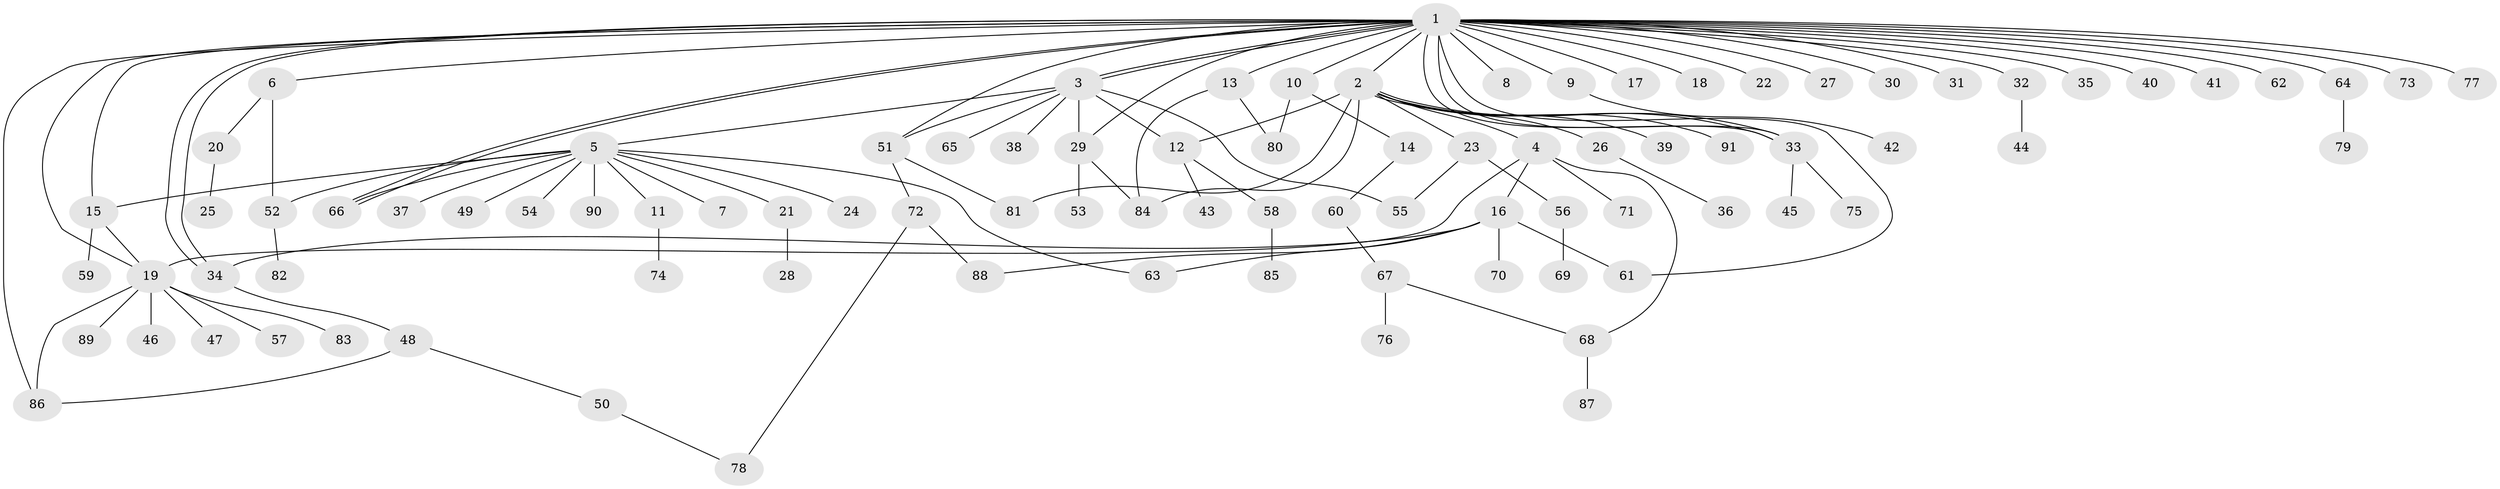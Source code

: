 // coarse degree distribution, {27: 0.01818181818181818, 7: 0.01818181818181818, 6: 0.01818181818181818, 4: 0.05454545454545454, 12: 0.01818181818181818, 3: 0.12727272727272726, 1: 0.5636363636363636, 2: 0.12727272727272726, 8: 0.01818181818181818, 5: 0.03636363636363636}
// Generated by graph-tools (version 1.1) at 2025/50/03/04/25 22:50:38]
// undirected, 91 vertices, 117 edges
graph export_dot {
  node [color=gray90,style=filled];
  1;
  2;
  3;
  4;
  5;
  6;
  7;
  8;
  9;
  10;
  11;
  12;
  13;
  14;
  15;
  16;
  17;
  18;
  19;
  20;
  21;
  22;
  23;
  24;
  25;
  26;
  27;
  28;
  29;
  30;
  31;
  32;
  33;
  34;
  35;
  36;
  37;
  38;
  39;
  40;
  41;
  42;
  43;
  44;
  45;
  46;
  47;
  48;
  49;
  50;
  51;
  52;
  53;
  54;
  55;
  56;
  57;
  58;
  59;
  60;
  61;
  62;
  63;
  64;
  65;
  66;
  67;
  68;
  69;
  70;
  71;
  72;
  73;
  74;
  75;
  76;
  77;
  78;
  79;
  80;
  81;
  82;
  83;
  84;
  85;
  86;
  87;
  88;
  89;
  90;
  91;
  1 -- 2;
  1 -- 3;
  1 -- 3;
  1 -- 6;
  1 -- 8;
  1 -- 9;
  1 -- 10;
  1 -- 13;
  1 -- 15;
  1 -- 17;
  1 -- 18;
  1 -- 19;
  1 -- 22;
  1 -- 27;
  1 -- 29;
  1 -- 30;
  1 -- 31;
  1 -- 32;
  1 -- 33;
  1 -- 33;
  1 -- 34;
  1 -- 34;
  1 -- 35;
  1 -- 40;
  1 -- 41;
  1 -- 51;
  1 -- 61;
  1 -- 62;
  1 -- 64;
  1 -- 66;
  1 -- 66;
  1 -- 73;
  1 -- 77;
  1 -- 86;
  2 -- 4;
  2 -- 12;
  2 -- 23;
  2 -- 26;
  2 -- 33;
  2 -- 33;
  2 -- 39;
  2 -- 81;
  2 -- 84;
  2 -- 91;
  3 -- 5;
  3 -- 12;
  3 -- 29;
  3 -- 38;
  3 -- 51;
  3 -- 55;
  3 -- 65;
  4 -- 16;
  4 -- 19;
  4 -- 68;
  4 -- 71;
  5 -- 7;
  5 -- 11;
  5 -- 15;
  5 -- 21;
  5 -- 24;
  5 -- 37;
  5 -- 49;
  5 -- 52;
  5 -- 54;
  5 -- 63;
  5 -- 66;
  5 -- 90;
  6 -- 20;
  6 -- 52;
  9 -- 42;
  10 -- 14;
  10 -- 80;
  11 -- 74;
  12 -- 43;
  12 -- 58;
  13 -- 80;
  13 -- 84;
  14 -- 60;
  15 -- 19;
  15 -- 59;
  16 -- 34;
  16 -- 61;
  16 -- 63;
  16 -- 70;
  16 -- 88;
  19 -- 46;
  19 -- 47;
  19 -- 57;
  19 -- 83;
  19 -- 86;
  19 -- 89;
  20 -- 25;
  21 -- 28;
  23 -- 55;
  23 -- 56;
  26 -- 36;
  29 -- 53;
  29 -- 84;
  32 -- 44;
  33 -- 45;
  33 -- 75;
  34 -- 48;
  48 -- 50;
  48 -- 86;
  50 -- 78;
  51 -- 72;
  51 -- 81;
  52 -- 82;
  56 -- 69;
  58 -- 85;
  60 -- 67;
  64 -- 79;
  67 -- 68;
  67 -- 76;
  68 -- 87;
  72 -- 78;
  72 -- 88;
}
